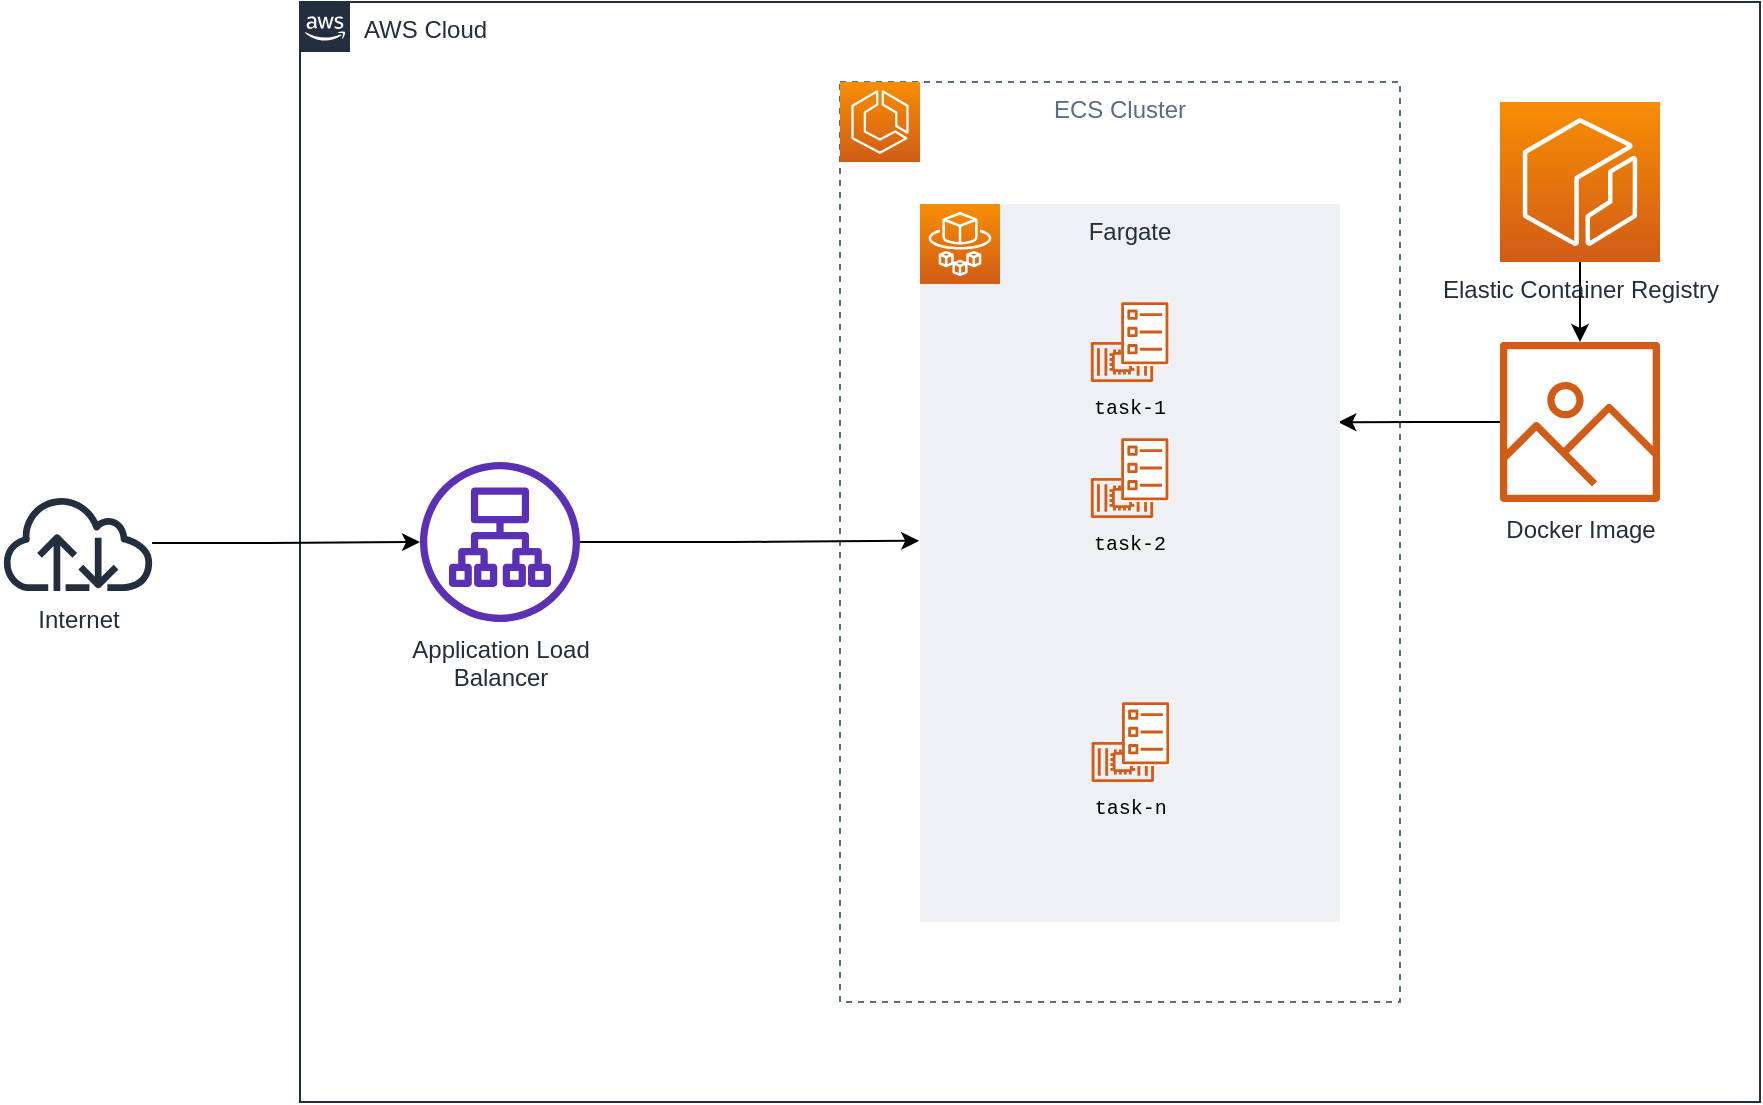 <mxfile>
    <diagram id="M2ZjXx-2SyqK_plL4rAS" name="Page-1">
        <mxGraphModel dx="1354" dy="1117" grid="1" gridSize="10" guides="1" tooltips="1" connect="1" arrows="1" fold="1" page="0" pageScale="1" pageWidth="850" pageHeight="1100" background="#ffffff" math="0" shadow="0">
            <root>
                <mxCell id="0"/>
                <mxCell id="1" parent="0"/>
                <mxCell id="4" value="AWS Cloud" style="points=[[0,0],[0.25,0],[0.5,0],[0.75,0],[1,0],[1,0.25],[1,0.5],[1,0.75],[1,1],[0.75,1],[0.5,1],[0.25,1],[0,1],[0,0.75],[0,0.5],[0,0.25]];outlineConnect=0;gradientColor=none;html=1;whiteSpace=wrap;fontSize=12;fontStyle=0;shape=mxgraph.aws4.group;grIcon=mxgraph.aws4.group_aws_cloud_alt;strokeColor=#232F3E;fillColor=none;verticalAlign=top;align=left;spacingLeft=30;fontColor=#232F3E;dashed=0;rounded=0;sketch=0;" parent="1" vertex="1">
                    <mxGeometry x="480" y="90" width="730" height="550" as="geometry"/>
                </mxCell>
                <mxCell id="39" value="ECS Cluster" style="fillColor=none;strokeColor=#5A6C86;dashed=1;verticalAlign=top;fontStyle=0;fontColor=#5A6C86;" parent="1" vertex="1">
                    <mxGeometry x="750" y="130" width="280" height="460" as="geometry"/>
                </mxCell>
                <mxCell id="25" style="edgeStyle=orthogonalEdgeStyle;rounded=1;sketch=0;orthogonalLoop=1;jettySize=auto;html=1;strokeColor=#000000;" parent="1" source="30" target="37" edge="1">
                    <mxGeometry relative="1" as="geometry">
                        <mxPoint x="330.955" y="362.0" as="sourcePoint"/>
                        <mxPoint x="480" y="360.5" as="targetPoint"/>
                    </mxGeometry>
                </mxCell>
                <mxCell id="14" style="edgeStyle=orthogonalEdgeStyle;curved=0;rounded=1;sketch=0;orthogonalLoop=1;jettySize=auto;html=1;strokeColor=#000000;entryX=-0.002;entryY=0.469;entryDx=0;entryDy=0;entryPerimeter=0;" parent="1" source="37" target="40" edge="1">
                    <mxGeometry relative="1" as="geometry">
                        <mxPoint x="629.0" y="360.5" as="sourcePoint"/>
                        <mxPoint x="721" y="360.5" as="targetPoint"/>
                    </mxGeometry>
                </mxCell>
                <mxCell id="17" style="edgeStyle=orthogonalEdgeStyle;curved=0;rounded=1;sketch=0;orthogonalLoop=1;jettySize=auto;html=1;exitX=0.5;exitY=1;exitDx=0;exitDy=0;exitPerimeter=0;strokeColor=#000000;" parent="1" source="8" target="31" edge="1">
                    <mxGeometry relative="1" as="geometry">
                        <mxPoint x="743.2" y="680.048" as="targetPoint"/>
                    </mxGeometry>
                </mxCell>
                <mxCell id="8" value="Elastic Container Registry&lt;br&gt;" style="points=[[0,0,0],[0.25,0,0],[0.5,0,0],[0.75,0,0],[1,0,0],[0,1,0],[0.25,1,0],[0.5,1,0],[0.75,1,0],[1,1,0],[0,0.25,0],[0,0.5,0],[0,0.75,0],[1,0.25,0],[1,0.5,0],[1,0.75,0]];outlineConnect=0;fontColor=#232F3E;gradientColor=#F78E04;gradientDirection=north;fillColor=#D05C17;strokeColor=#ffffff;dashed=0;verticalLabelPosition=bottom;verticalAlign=top;align=center;html=1;fontSize=12;fontStyle=0;aspect=fixed;shape=mxgraph.aws4.resourceIcon;resIcon=mxgraph.aws4.ecr;rounded=0;sketch=0;" parent="1" vertex="1">
                    <mxGeometry x="1080" y="140" width="80" height="80" as="geometry"/>
                </mxCell>
                <mxCell id="60" style="edgeStyle=orthogonalEdgeStyle;rounded=0;orthogonalLoop=1;jettySize=auto;html=1;entryX=0.996;entryY=0.304;entryDx=0;entryDy=0;entryPerimeter=0;fontFamily=Courier New;fontSize=10;" parent="1" source="31" target="40" edge="1">
                    <mxGeometry relative="1" as="geometry"/>
                </mxCell>
                <mxCell id="59" value=".&lt;br&gt;.&lt;br&gt;." style="text;html=1;strokeColor=none;fillColor=none;align=center;verticalAlign=middle;whiteSpace=wrap;rounded=0;shadow=0;fontFamily=Courier New;fontSize=10;" parent="1" vertex="1">
                    <mxGeometry x="875.8" y="390" width="40" height="20" as="geometry"/>
                </mxCell>
                <mxCell id="31" value="Docker Image" style="outlineConnect=0;fontColor=#232F3E;gradientColor=none;fillColor=#D05C17;strokeColor=none;dashed=0;verticalLabelPosition=bottom;verticalAlign=top;align=center;html=1;fontSize=12;fontStyle=0;aspect=fixed;pointerEvents=1;shape=mxgraph.aws4.container_registry_image;sketch=0;" parent="1" vertex="1">
                    <mxGeometry x="1080" y="260" width="80" height="80" as="geometry"/>
                </mxCell>
                <mxCell id="37" value="Application Load&lt;br&gt;Balancer" style="outlineConnect=0;fontColor=#232F3E;gradientColor=none;fillColor=#5A30B5;strokeColor=none;dashed=0;verticalLabelPosition=bottom;verticalAlign=top;align=center;html=1;fontSize=12;fontStyle=0;aspect=fixed;pointerEvents=1;shape=mxgraph.aws4.application_load_balancer;" parent="1" vertex="1">
                    <mxGeometry x="540" y="320" width="80" height="80" as="geometry"/>
                </mxCell>
                <mxCell id="38" value="" style="points=[[0,0,0],[0.25,0,0],[0.5,0,0],[0.75,0,0],[1,0,0],[0,1,0],[0.25,1,0],[0.5,1,0],[0.75,1,0],[1,1,0],[0,0.25,0],[0,0.5,0],[0,0.75,0],[1,0.25,0],[1,0.5,0],[1,0.75,0]];outlineConnect=0;fontColor=#232F3E;gradientColor=#F78E04;gradientDirection=north;fillColor=#D05C17;strokeColor=#ffffff;dashed=0;verticalLabelPosition=bottom;verticalAlign=top;align=center;html=1;fontSize=12;fontStyle=0;aspect=fixed;shape=mxgraph.aws4.resourceIcon;resIcon=mxgraph.aws4.ecs;" parent="1" vertex="1">
                    <mxGeometry x="750" y="130" width="40" height="40" as="geometry"/>
                </mxCell>
                <mxCell id="40" value="Fargate" style="fillColor=#EFF0F3;strokeColor=none;dashed=0;verticalAlign=top;fontStyle=0;fontColor=#232F3D;" parent="1" vertex="1">
                    <mxGeometry x="790" y="191" width="210" height="359" as="geometry"/>
                </mxCell>
                <mxCell id="47" value="task-1" style="group;labelPosition=center;verticalLabelPosition=bottom;align=center;verticalAlign=top;fontFamily=Courier New;fontSize=10;" parent="1" connectable="0" vertex="1">
                    <mxGeometry x="875.4" y="240" width="39.2" height="40" as="geometry"/>
                </mxCell>
                <mxCell id="42" value="" style="outlineConnect=0;fontColor=#232F3E;gradientColor=none;fillColor=#D05C17;strokeColor=none;dashed=0;verticalLabelPosition=bottom;verticalAlign=top;align=center;html=1;fontSize=12;fontStyle=0;aspect=fixed;pointerEvents=1;shape=mxgraph.aws4.container_2;" parent="47" vertex="1">
                    <mxGeometry y="20" width="31.2" height="20" as="geometry"/>
                </mxCell>
                <mxCell id="45" value="" style="group" parent="47" connectable="0" vertex="1">
                    <mxGeometry x="15.2" width="24.0" height="32" as="geometry"/>
                </mxCell>
                <mxCell id="44" value="" style="rounded=0;whiteSpace=wrap;html=1;shadow=0;fillColor=#ffffff;gradientColor=none;strokeColor=none;" parent="45" vertex="1">
                    <mxGeometry width="24.0" height="32" as="geometry"/>
                </mxCell>
                <mxCell id="43" value="" style="outlineConnect=0;fontColor=#232F3E;fillColor=#D05C17;strokeColor=none;dashed=0;verticalLabelPosition=bottom;verticalAlign=top;align=center;html=1;fontSize=12;fontStyle=0;aspect=fixed;pointerEvents=1;shape=mxgraph.aws4.ecs_task;shadow=0;" parent="45" vertex="1">
                    <mxGeometry width="23.6" height="31.2" as="geometry"/>
                </mxCell>
                <mxCell id="35" value="" style="points=[[0,0,0],[0.25,0,0],[0.5,0,0],[0.75,0,0],[1,0,0],[0,1,0],[0.25,1,0],[0.5,1,0],[0.75,1,0],[1,1,0],[0,0.25,0],[0,0.5,0],[0,0.75,0],[1,0.25,0],[1,0.5,0],[1,0.75,0]];outlineConnect=0;fontColor=#232F3E;gradientColor=#F78E04;gradientDirection=north;fillColor=#D05C17;strokeColor=#ffffff;dashed=0;verticalLabelPosition=bottom;verticalAlign=top;align=center;html=1;fontSize=12;fontStyle=0;aspect=fixed;shape=mxgraph.aws4.resourceIcon;resIcon=mxgraph.aws4.fargate;" parent="1" vertex="1">
                    <mxGeometry x="790" y="191" width="40" height="40" as="geometry"/>
                </mxCell>
                <mxCell id="49" value="task-2" style="group;labelPosition=center;verticalLabelPosition=bottom;align=center;verticalAlign=top;fontFamily=Courier New;fontSize=10;" parent="1" connectable="0" vertex="1">
                    <mxGeometry x="875.4" y="308" width="39.2" height="40" as="geometry"/>
                </mxCell>
                <mxCell id="50" value="" style="outlineConnect=0;fontColor=#232F3E;gradientColor=none;fillColor=#D05C17;strokeColor=none;dashed=0;verticalLabelPosition=bottom;verticalAlign=top;align=center;html=1;fontSize=12;fontStyle=0;aspect=fixed;pointerEvents=1;shape=mxgraph.aws4.container_2;" parent="49" vertex="1">
                    <mxGeometry y="20" width="31.2" height="20" as="geometry"/>
                </mxCell>
                <mxCell id="51" value="" style="group" parent="49" connectable="0" vertex="1">
                    <mxGeometry x="15.2" width="24.0" height="32" as="geometry"/>
                </mxCell>
                <mxCell id="52" value="" style="rounded=0;whiteSpace=wrap;html=1;shadow=0;fillColor=#ffffff;gradientColor=none;strokeColor=none;" parent="51" vertex="1">
                    <mxGeometry width="24.0" height="32" as="geometry"/>
                </mxCell>
                <mxCell id="53" value="" style="outlineConnect=0;fontColor=#232F3E;fillColor=#D05C17;strokeColor=none;dashed=0;verticalLabelPosition=bottom;verticalAlign=top;align=center;html=1;fontSize=12;fontStyle=0;aspect=fixed;pointerEvents=1;shape=mxgraph.aws4.ecs_task;shadow=0;" parent="51" vertex="1">
                    <mxGeometry width="23.6" height="31.2" as="geometry"/>
                </mxCell>
                <mxCell id="54" value="task-n" style="group;labelPosition=center;verticalLabelPosition=bottom;align=center;verticalAlign=top;fontStyle=0;fontFamily=Courier New;fontSize=10;" parent="1" connectable="0" vertex="1">
                    <mxGeometry x="875.8" y="440" width="39.2" height="40" as="geometry"/>
                </mxCell>
                <mxCell id="55" value="" style="outlineConnect=0;fontColor=#232F3E;gradientColor=none;fillColor=#D05C17;strokeColor=none;dashed=0;verticalLabelPosition=bottom;verticalAlign=top;align=center;html=1;fontSize=12;fontStyle=0;aspect=fixed;pointerEvents=1;shape=mxgraph.aws4.container_2;" parent="54" vertex="1">
                    <mxGeometry y="20" width="31.2" height="20" as="geometry"/>
                </mxCell>
                <mxCell id="56" value="" style="group" parent="54" connectable="0" vertex="1">
                    <mxGeometry x="15.2" width="24.0" height="32" as="geometry"/>
                </mxCell>
                <mxCell id="57" value="" style="rounded=0;whiteSpace=wrap;html=1;shadow=0;fillColor=#ffffff;gradientColor=none;strokeColor=none;" parent="56" vertex="1">
                    <mxGeometry width="24.0" height="32" as="geometry"/>
                </mxCell>
                <mxCell id="58" value="" style="outlineConnect=0;fontColor=#232F3E;fillColor=#D05C17;strokeColor=none;dashed=0;verticalLabelPosition=bottom;verticalAlign=top;align=center;html=1;fontSize=12;fontStyle=0;aspect=fixed;pointerEvents=1;shape=mxgraph.aws4.ecs_task;shadow=0;" parent="56" vertex="1">
                    <mxGeometry width="23.6" height="31.2" as="geometry"/>
                </mxCell>
                <mxCell id="30" value="Internet" style="outlineConnect=0;fontColor=#232F3E;gradientColor=none;fillColor=#232F3E;strokeColor=none;dashed=0;verticalLabelPosition=bottom;verticalAlign=top;align=center;html=1;fontSize=12;fontStyle=0;aspect=fixed;pointerEvents=1;shape=mxgraph.aws4.internet;sketch=0;" parent="1" vertex="1">
                    <mxGeometry x="330" y="336.5" width="78" height="48" as="geometry"/>
                </mxCell>
            </root>
        </mxGraphModel>
    </diagram>
</mxfile>